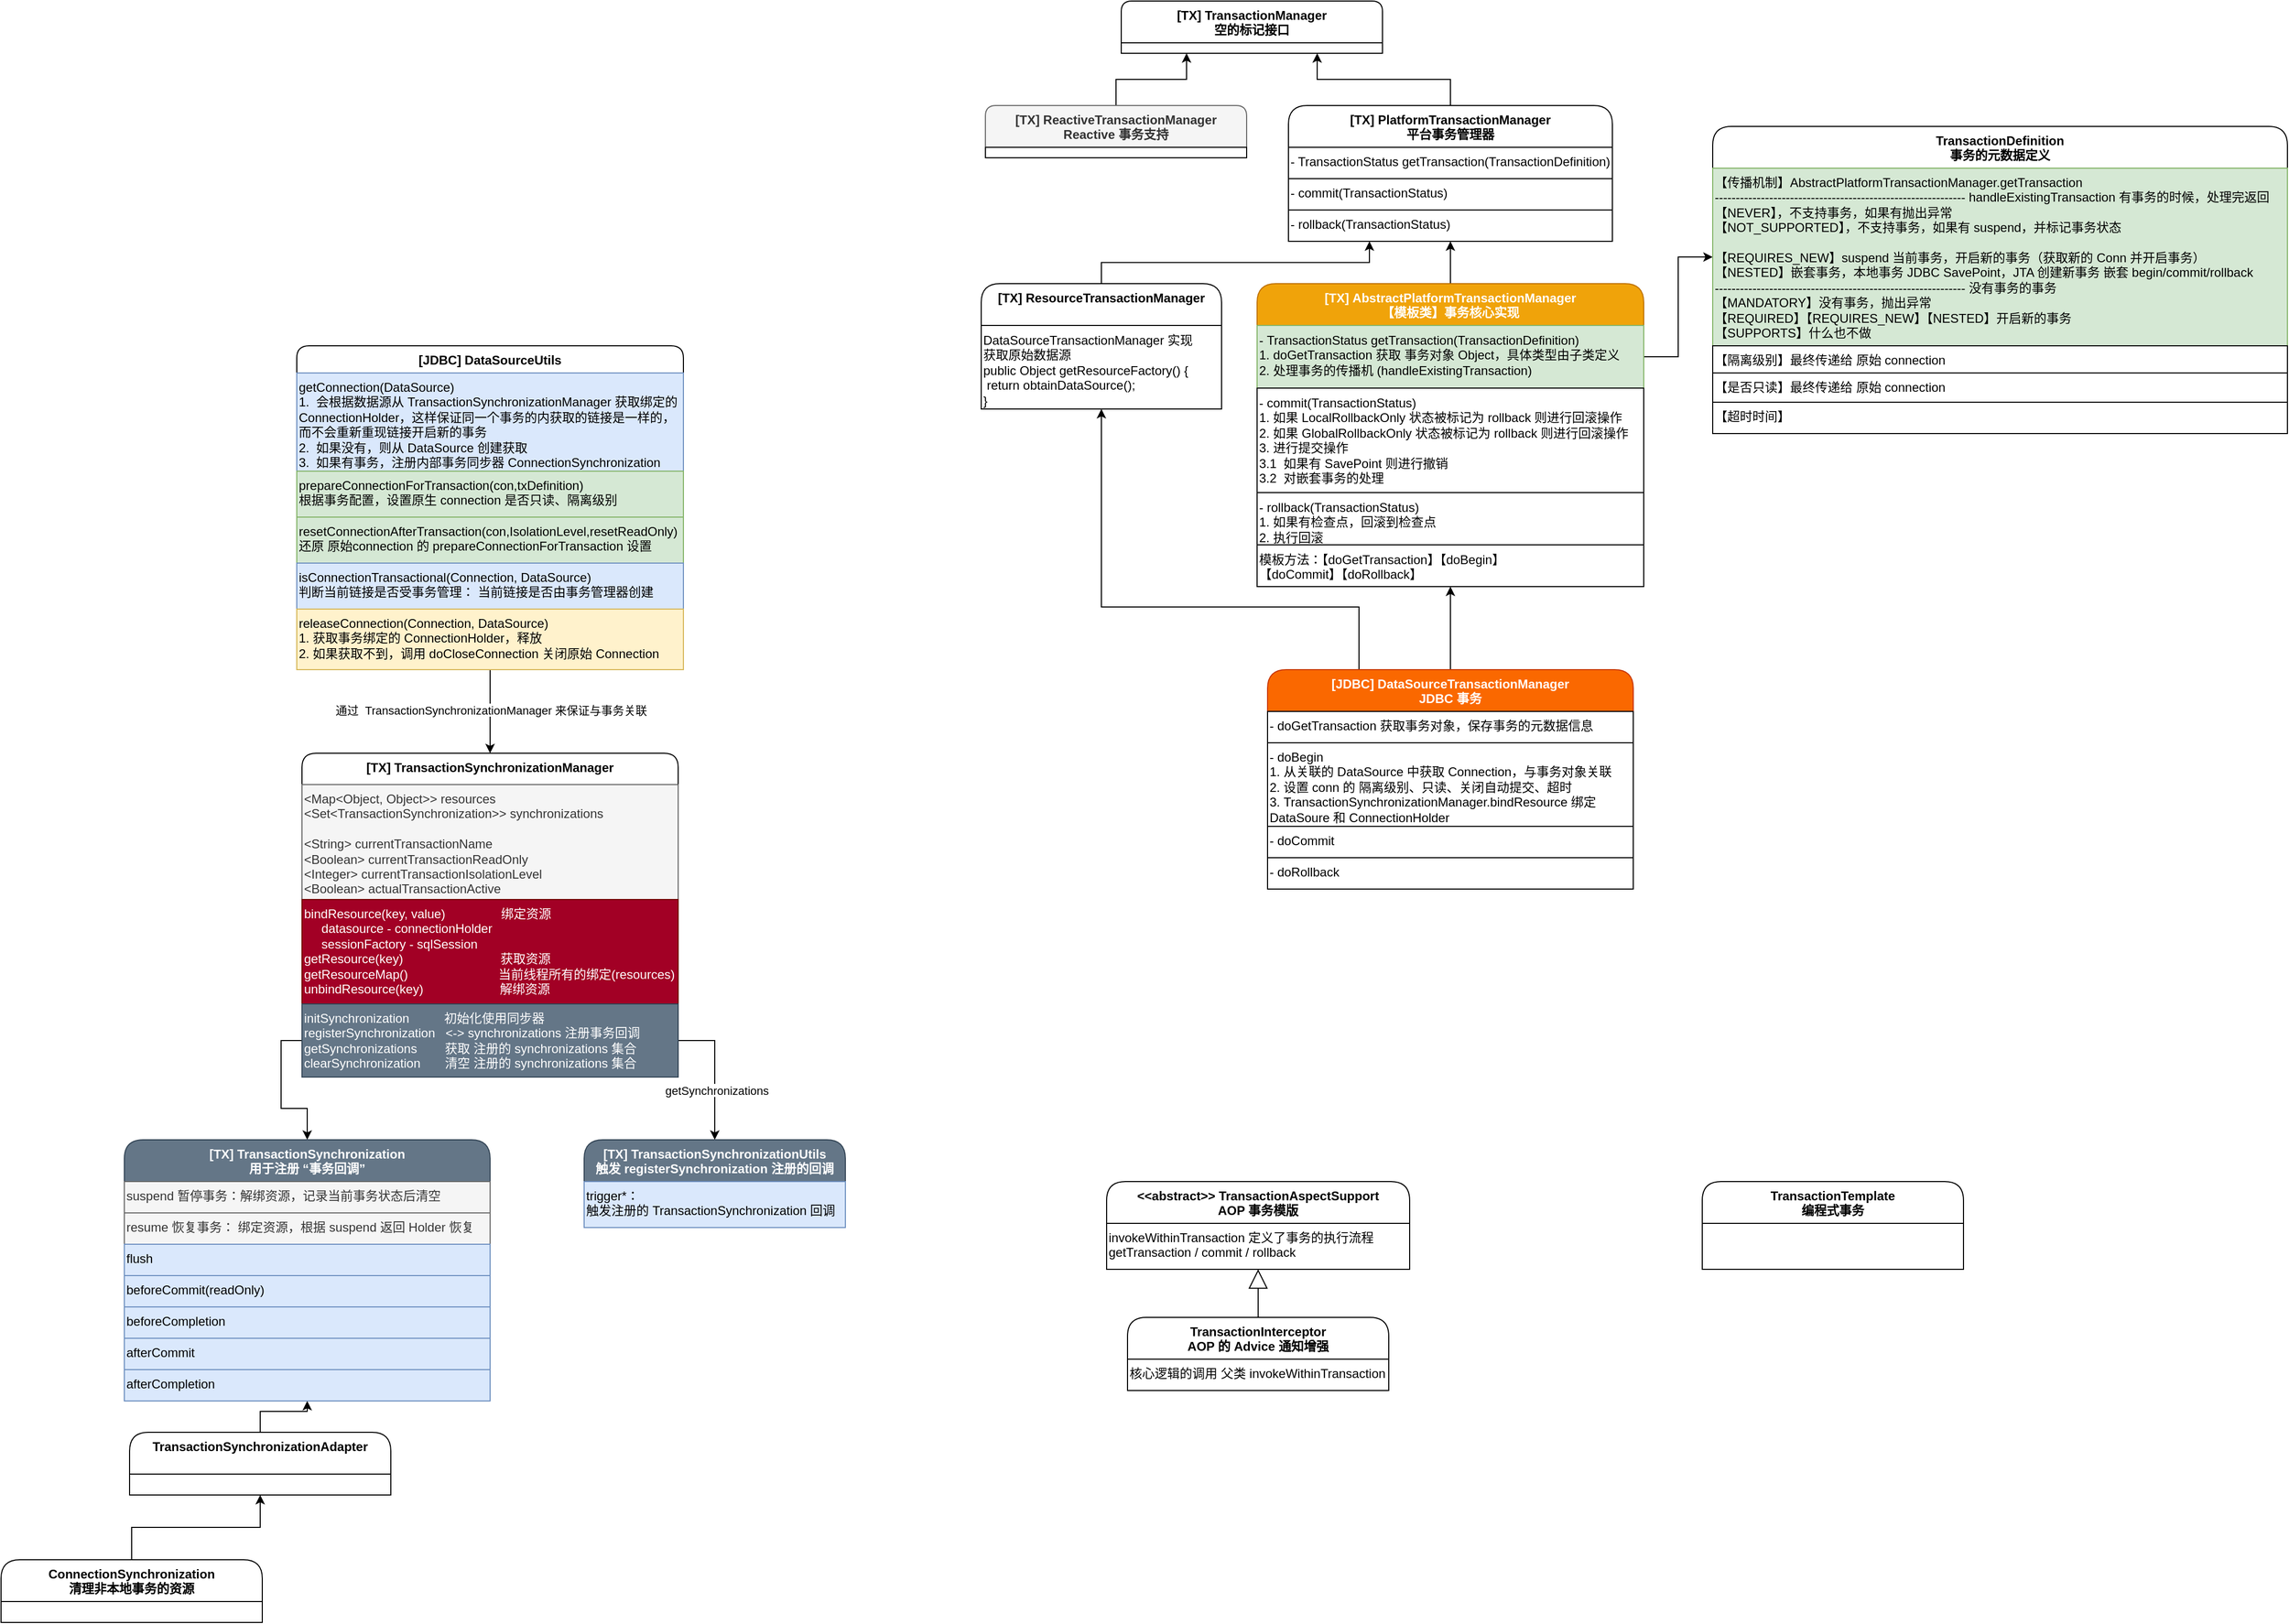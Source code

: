 <mxfile version="13.7.9" type="embed"><diagram id="YXvyjFkgTotu7tPlVu3F" name="TX"><mxGraphModel dx="1774" dy="1888" grid="1" gridSize="10" guides="1" tooltips="1" connect="1" arrows="1" fold="1" page="1" pageScale="1" pageWidth="827" pageHeight="1169" math="0" shadow="0"><root><mxCell id="vNIrbcdj6Tb2kEkjcBfy-0"/><mxCell id="vNIrbcdj6Tb2kEkjcBfy-1" parent="vNIrbcdj6Tb2kEkjcBfy-0"/><mxCell id="pYf-0QWCblDYZuOl6HBY-67" style="edgeStyle=orthogonalEdgeStyle;rounded=0;orthogonalLoop=1;jettySize=auto;html=1;exitX=0;exitY=0.5;exitDx=0;exitDy=0;entryX=0.5;entryY=0;entryDx=0;entryDy=0;" parent="vNIrbcdj6Tb2kEkjcBfy-1" source="pYf-0QWCblDYZuOl6HBY-62" target="pYf-0QWCblDYZuOl6HBY-11" edge="1"><mxGeometry relative="1" as="geometry"/></mxCell><mxCell id="pYf-0QWCblDYZuOl6HBY-69" style="edgeStyle=orthogonalEdgeStyle;rounded=0;orthogonalLoop=1;jettySize=auto;html=1;exitX=1;exitY=0.5;exitDx=0;exitDy=0;entryX=0.5;entryY=0;entryDx=0;entryDy=0;" parent="vNIrbcdj6Tb2kEkjcBfy-1" source="pYf-0QWCblDYZuOl6HBY-62" target="pYf-0QWCblDYZuOl6HBY-9" edge="1"><mxGeometry relative="1" as="geometry"/></mxCell><mxCell id="pYf-0QWCblDYZuOl6HBY-88" value="getSynchronizations" style="edgeLabel;align=center;verticalAlign=middle;resizable=0;points=[];" parent="pYf-0QWCblDYZuOl6HBY-69" vertex="1" connectable="0"><mxGeometry x="0.26" y="2" relative="1" as="geometry"><mxPoint as="offset"/></mxGeometry></mxCell><mxCell id="pYf-0QWCblDYZuOl6HBY-74" style="edgeStyle=orthogonalEdgeStyle;rounded=0;orthogonalLoop=1;jettySize=auto;html=1;exitX=0.5;exitY=0;exitDx=0;exitDy=0;entryX=0.5;entryY=1;entryDx=0;entryDy=0;" parent="vNIrbcdj6Tb2kEkjcBfy-1" source="pYf-0QWCblDYZuOl6HBY-71" target="pYf-0QWCblDYZuOl6HBY-11" edge="1"><mxGeometry relative="1" as="geometry"/></mxCell><mxCell id="pYf-0QWCblDYZuOl6HBY-77" style="edgeStyle=orthogonalEdgeStyle;rounded=0;orthogonalLoop=1;jettySize=auto;html=1;exitX=0.5;exitY=0;exitDx=0;exitDy=0;entryX=0.5;entryY=1;entryDx=0;entryDy=0;" parent="vNIrbcdj6Tb2kEkjcBfy-1" source="pYf-0QWCblDYZuOl6HBY-75" target="pYf-0QWCblDYZuOl6HBY-71" edge="1"><mxGeometry relative="1" as="geometry"/></mxCell><mxCell id="pYf-0QWCblDYZuOl6HBY-85" style="edgeStyle=orthogonalEdgeStyle;rounded=0;orthogonalLoop=1;jettySize=auto;html=1;exitX=0.5;exitY=1;exitDx=0;exitDy=0;" parent="vNIrbcdj6Tb2kEkjcBfy-1" source="pYf-0QWCblDYZuOl6HBY-84" target="pYf-0QWCblDYZuOl6HBY-7" edge="1"><mxGeometry relative="1" as="geometry"/></mxCell><mxCell id="pYf-0QWCblDYZuOl6HBY-86" value="通过  TransactionSynchronizationManager 来保证与事务关联" style="edgeLabel;align=center;verticalAlign=middle;resizable=0;points=[];" parent="pYf-0QWCblDYZuOl6HBY-85" vertex="1" connectable="0"><mxGeometry x="-0.054" y="1" relative="1" as="geometry"><mxPoint as="offset"/></mxGeometry></mxCell><mxCell id="pYf-0QWCblDYZuOl6HBY-5" value="[JDBC] DataSourceUtils" style="swimlane;fontStyle=1;align=center;verticalAlign=top;childLayout=stackLayout;horizontal=1;startSize=26;horizontalStack=0;resizeParent=1;resizeParentMax=0;resizeLast=0;collapsible=1;marginBottom=0;rounded=1;shadow=0;glass=0;sketch=0;html=0;" parent="vNIrbcdj6Tb2kEkjcBfy-1" vertex="1"><mxGeometry x="-125" y="-330" width="370" height="310" as="geometry"><mxRectangle x="-125" y="-330" width="260" height="26" as="alternateBounds"/></mxGeometry></mxCell><mxCell id="pYf-0QWCblDYZuOl6HBY-6" value="getConnection(DataSource)&#10;1.  会根据数据源从 TransactionSynchronizationManager 获取绑定的 ConnectionHolder，这样保证同一个事务的内获取的链接是一样的，而不会重新重现链接开启新的事务&#10;2.  如果没有，则从 DataSource 创建获取&#10;3.  如果有事务，注册内部事务同步器 ConnectionSynchronization" style="rounded=0;shadow=0;glass=0;sketch=0;align=left;verticalAlign=top;whiteSpace=wrap;fillColor=#dae8fc;strokeColor=#6c8ebf;" parent="pYf-0QWCblDYZuOl6HBY-5" vertex="1"><mxGeometry y="26" width="370" height="94" as="geometry"/></mxCell><mxCell id="pYf-0QWCblDYZuOl6HBY-70" value="prepareConnectionForTransaction(con,txDefinition)&#10;根据事务配置，设置原生 connection 是否只读、隔离级别 " style="rounded=0;shadow=0;glass=0;sketch=0;align=left;verticalAlign=top;whiteSpace=wrap;fillColor=#d5e8d4;strokeColor=#82b366;" parent="pYf-0QWCblDYZuOl6HBY-5" vertex="1"><mxGeometry y="120" width="370" height="44" as="geometry"/></mxCell><mxCell id="pYf-0QWCblDYZuOl6HBY-82" value="resetConnectionAfterTransaction(con,IsolationLevel,resetReadOnly)&#10;还原 原始connection 的 prepareConnectionForTransaction 设置" style="rounded=0;shadow=0;glass=0;sketch=0;align=left;verticalAlign=top;whiteSpace=wrap;fillColor=#d5e8d4;strokeColor=#82b366;" parent="pYf-0QWCblDYZuOl6HBY-5" vertex="1"><mxGeometry y="164" width="370" height="44" as="geometry"/></mxCell><mxCell id="pYf-0QWCblDYZuOl6HBY-83" value="isConnectionTransactional(Connection, DataSource)&#10;判断当前链接是否受事务管理： 当前链接是否由事务管理器创建" style="rounded=0;shadow=0;glass=0;sketch=0;align=left;verticalAlign=top;whiteSpace=wrap;fillColor=#dae8fc;strokeColor=#6c8ebf;" parent="pYf-0QWCblDYZuOl6HBY-5" vertex="1"><mxGeometry y="208" width="370" height="44" as="geometry"/></mxCell><mxCell id="pYf-0QWCblDYZuOl6HBY-84" value="releaseConnection(Connection, DataSource)&#10;1. 获取事务绑定的 ConnectionHolder，释放&#10;2. 如果获取不到，调用 doCloseConnection 关闭原始 Connection" style="rounded=0;shadow=0;glass=0;sketch=0;align=left;verticalAlign=top;whiteSpace=wrap;fillColor=#fff2cc;strokeColor=#d6b656;" parent="pYf-0QWCblDYZuOl6HBY-5" vertex="1"><mxGeometry y="252" width="370" height="58" as="geometry"/></mxCell><mxCell id="pYf-0QWCblDYZuOl6HBY-7" value="[TX] TransactionSynchronizationManager" style="swimlane;fontStyle=1;align=center;verticalAlign=top;childLayout=stackLayout;horizontal=1;startSize=30;horizontalStack=0;resizeParent=1;resizeParentMax=0;resizeLast=0;collapsible=1;marginBottom=0;rounded=1;shadow=0;glass=0;sketch=0;html=0;" parent="vNIrbcdj6Tb2kEkjcBfy-1" vertex="1"><mxGeometry x="-120" y="60" width="360" height="310" as="geometry"><mxRectangle x="200" y="1001" width="260" height="26" as="alternateBounds"/></mxGeometry></mxCell><mxCell id="pYf-0QWCblDYZuOl6HBY-8" value="&lt;Map&lt;Object, Object&gt;&gt; resources&#10;&lt;Set&lt;TransactionSynchronization&gt;&gt; synchronizations&#10;&#10;&lt;String&gt; currentTransactionName&#10;&lt;Boolean&gt; currentTransactionReadOnly&#10;&lt;Integer&gt; currentTransactionIsolationLevel&#10;&lt;Boolean&gt; actualTransactionActive" style="rounded=0;whiteSpace=wrap;shadow=0;glass=0;sketch=0;align=left;verticalAlign=top;fillColor=#f5f5f5;strokeColor=#666666;fontColor=#333333;" parent="pYf-0QWCblDYZuOl6HBY-7" vertex="1"><mxGeometry y="30" width="360" height="110" as="geometry"/></mxCell><mxCell id="pYf-0QWCblDYZuOl6HBY-63" value="bindResource(key, value)                绑定资源&#10;     datasource - connectionHolder&#10;     sessionFactory - sqlSession&#10;getResource(key)                            获取资源&#10;getResourceMap()                          当前线程所有的绑定(resources)&#10;unbindResource(key)                      解绑资源" style="rounded=0;whiteSpace=wrap;shadow=0;glass=0;sketch=0;align=left;verticalAlign=top;fillColor=#a20025;strokeColor=#6F0000;fontColor=#ffffff;" parent="pYf-0QWCblDYZuOl6HBY-7" vertex="1"><mxGeometry y="140" width="360" height="100" as="geometry"/></mxCell><mxCell id="pYf-0QWCblDYZuOl6HBY-62" value="initSynchronization          初始化使用同步器&#10;registerSynchronization   &lt;-&gt; synchronizations 注册事务回调&#10;getSynchronizations        获取 注册的 synchronizations 集合&#10;clearSynchronization       清空 注册的 synchronizations 集合" style="rounded=0;whiteSpace=wrap;shadow=0;glass=0;sketch=0;align=left;verticalAlign=top;fillColor=#647687;strokeColor=#314354;fontColor=#ffffff;" parent="pYf-0QWCblDYZuOl6HBY-7" vertex="1"><mxGeometry y="240" width="360" height="70" as="geometry"/></mxCell><mxCell id="pYf-0QWCblDYZuOl6HBY-90" style="edgeStyle=orthogonalEdgeStyle;rounded=0;orthogonalLoop=1;jettySize=auto;html=1;exitX=0.5;exitY=0;exitDx=0;exitDy=0;entryX=0.25;entryY=1;entryDx=0;entryDy=0;" parent="vNIrbcdj6Tb2kEkjcBfy-1" source="pYf-0QWCblDYZuOl6HBY-15" target="pYf-0QWCblDYZuOl6HBY-13" edge="1"><mxGeometry relative="1" as="geometry"/></mxCell><mxCell id="pYf-0QWCblDYZuOl6HBY-91" style="edgeStyle=orthogonalEdgeStyle;rounded=0;orthogonalLoop=1;jettySize=auto;html=1;exitX=0.5;exitY=0;exitDx=0;exitDy=0;entryX=0.75;entryY=1;entryDx=0;entryDy=0;" parent="vNIrbcdj6Tb2kEkjcBfy-1" source="pYf-0QWCblDYZuOl6HBY-17" target="pYf-0QWCblDYZuOl6HBY-13" edge="1"><mxGeometry relative="1" as="geometry"/></mxCell><mxCell id="pYf-0QWCblDYZuOl6HBY-9" value="[TX] TransactionSynchronizationUtils&#10;触发 registerSynchronization 注册的回调" style="swimlane;fontStyle=1;align=center;verticalAlign=top;childLayout=stackLayout;horizontal=1;startSize=40;horizontalStack=0;resizeParent=1;resizeParentMax=0;resizeLast=0;collapsible=1;marginBottom=0;rounded=1;shadow=0;glass=0;sketch=0;html=0;fillColor=#647687;strokeColor=#314354;fontColor=#ffffff;" parent="vNIrbcdj6Tb2kEkjcBfy-1" vertex="1"><mxGeometry x="150" y="430" width="250" height="84" as="geometry"><mxRectangle x="200" y="1001" width="260" height="26" as="alternateBounds"/></mxGeometry></mxCell><mxCell id="pYf-0QWCblDYZuOl6HBY-10" value="trigger*： &#10;触发注册的 TransactionSynchronization 回调" style="rounded=0;whiteSpace=wrap;shadow=0;glass=0;sketch=0;align=left;verticalAlign=top;fillColor=#dae8fc;strokeColor=#6c8ebf;" parent="pYf-0QWCblDYZuOl6HBY-9" vertex="1"><mxGeometry y="40" width="250" height="44" as="geometry"/></mxCell><mxCell id="pYf-0QWCblDYZuOl6HBY-11" value="[TX] TransactionSynchronization&#10;用于注册 “事务回调”" style="swimlane;fontStyle=1;align=center;verticalAlign=top;childLayout=stackLayout;horizontal=1;startSize=40;horizontalStack=0;resizeParent=1;resizeParentMax=0;resizeLast=0;collapsible=1;marginBottom=0;rounded=1;shadow=0;glass=0;sketch=0;html=0;fillColor=#647687;strokeColor=#314354;fontColor=#ffffff;" parent="vNIrbcdj6Tb2kEkjcBfy-1" vertex="1"><mxGeometry x="-290" y="430" width="350" height="250" as="geometry"><mxRectangle x="200" y="1001" width="260" height="26" as="alternateBounds"/></mxGeometry></mxCell><mxCell id="pYf-0QWCblDYZuOl6HBY-12" value="suspend 暂停事务：解绑资源，记录当前事务状态后清空" style="rounded=0;shadow=0;glass=0;sketch=0;align=left;verticalAlign=top;whiteSpace=wrap;fillColor=#f5f5f5;strokeColor=#666666;fontColor=#333333;" parent="pYf-0QWCblDYZuOl6HBY-11" vertex="1"><mxGeometry y="40" width="350" height="30" as="geometry"/></mxCell><mxCell id="pYf-0QWCblDYZuOl6HBY-56" value="resume 恢复事务： 绑定资源，根据 suspend 返回 Holder 恢复" style="rounded=0;shadow=0;glass=0;sketch=0;align=left;verticalAlign=top;whiteSpace=wrap;fillColor=#f5f5f5;strokeColor=#666666;fontColor=#333333;" parent="pYf-0QWCblDYZuOl6HBY-11" vertex="1"><mxGeometry y="70" width="350" height="30" as="geometry"/></mxCell><mxCell id="pYf-0QWCblDYZuOl6HBY-57" value="flush" style="rounded=0;shadow=0;glass=0;sketch=0;align=left;verticalAlign=top;whiteSpace=wrap;fillColor=#dae8fc;strokeColor=#6c8ebf;" parent="pYf-0QWCblDYZuOl6HBY-11" vertex="1"><mxGeometry y="100" width="350" height="30" as="geometry"/></mxCell><mxCell id="pYf-0QWCblDYZuOl6HBY-58" value="beforeCommit(readOnly)" style="rounded=0;shadow=0;glass=0;sketch=0;align=left;verticalAlign=top;whiteSpace=wrap;fillColor=#dae8fc;strokeColor=#6c8ebf;" parent="pYf-0QWCblDYZuOl6HBY-11" vertex="1"><mxGeometry y="130" width="350" height="30" as="geometry"/></mxCell><mxCell id="pYf-0QWCblDYZuOl6HBY-59" value="beforeCompletion" style="rounded=0;shadow=0;glass=0;sketch=0;align=left;verticalAlign=top;whiteSpace=wrap;fillColor=#dae8fc;strokeColor=#6c8ebf;" parent="pYf-0QWCblDYZuOl6HBY-11" vertex="1"><mxGeometry y="160" width="350" height="30" as="geometry"/></mxCell><mxCell id="pYf-0QWCblDYZuOl6HBY-60" value="afterCommit" style="rounded=0;shadow=0;glass=0;sketch=0;align=left;verticalAlign=top;whiteSpace=wrap;fillColor=#dae8fc;strokeColor=#6c8ebf;" parent="pYf-0QWCblDYZuOl6HBY-11" vertex="1"><mxGeometry y="190" width="350" height="30" as="geometry"/></mxCell><mxCell id="pYf-0QWCblDYZuOl6HBY-61" value="afterCompletion" style="rounded=0;shadow=0;glass=0;sketch=0;align=left;verticalAlign=top;whiteSpace=wrap;fillColor=#dae8fc;strokeColor=#6c8ebf;" parent="pYf-0QWCblDYZuOl6HBY-11" vertex="1"><mxGeometry y="220" width="350" height="30" as="geometry"/></mxCell><mxCell id="pYf-0QWCblDYZuOl6HBY-75" value="ConnectionSynchronization&#10;清理非本地事务的资源" style="swimlane;fontStyle=1;align=center;verticalAlign=top;childLayout=stackLayout;horizontal=1;startSize=40;horizontalStack=0;resizeParent=1;resizeParentMax=0;resizeLast=0;collapsible=1;marginBottom=0;rounded=1;shadow=0;glass=0;sketch=0;html=0;" parent="vNIrbcdj6Tb2kEkjcBfy-1" vertex="1"><mxGeometry x="-408" y="832" width="250" height="60" as="geometry"><mxRectangle x="200" y="1001" width="260" height="26" as="alternateBounds"/></mxGeometry></mxCell><mxCell id="pYf-0QWCblDYZuOl6HBY-78" value="" style="rounded=0;whiteSpace=wrap;html=1;shadow=0;glass=0;sketch=0;align=left;verticalAlign=top;" parent="pYf-0QWCblDYZuOl6HBY-75" vertex="1"><mxGeometry y="40" width="250" height="20" as="geometry"/></mxCell><mxCell id="pYf-0QWCblDYZuOl6HBY-71" value="TransactionSynchronizationAdapter" style="swimlane;fontStyle=1;align=center;verticalAlign=top;childLayout=stackLayout;horizontal=1;startSize=40;horizontalStack=0;resizeParent=1;resizeParentMax=0;resizeLast=0;collapsible=1;marginBottom=0;rounded=1;shadow=0;glass=0;sketch=0;html=0;" parent="vNIrbcdj6Tb2kEkjcBfy-1" vertex="1"><mxGeometry x="-285" y="710" width="250" height="60" as="geometry"><mxRectangle x="200" y="1001" width="260" height="26" as="alternateBounds"/></mxGeometry></mxCell><mxCell id="pYf-0QWCblDYZuOl6HBY-72" value="" style="rounded=0;whiteSpace=wrap;html=1;shadow=0;glass=0;sketch=0;align=left;verticalAlign=top;" parent="pYf-0QWCblDYZuOl6HBY-71" vertex="1"><mxGeometry y="40" width="250" height="20" as="geometry"/></mxCell><mxCell id="pYf-0QWCblDYZuOl6HBY-92" style="edgeStyle=orthogonalEdgeStyle;rounded=0;orthogonalLoop=1;jettySize=auto;html=1;exitX=0.5;exitY=0;exitDx=0;exitDy=0;entryX=0.5;entryY=1;entryDx=0;entryDy=0;" parent="vNIrbcdj6Tb2kEkjcBfy-1" source="pYf-0QWCblDYZuOl6HBY-24" target="pYf-0QWCblDYZuOl6HBY-17" edge="1"><mxGeometry relative="1" as="geometry"/></mxCell><mxCell id="pYf-0QWCblDYZuOl6HBY-93" style="edgeStyle=orthogonalEdgeStyle;rounded=0;orthogonalLoop=1;jettySize=auto;html=1;exitX=0.5;exitY=0;exitDx=0;exitDy=0;entryX=0.5;entryY=1;entryDx=0;entryDy=0;" parent="vNIrbcdj6Tb2kEkjcBfy-1" source="pYf-0QWCblDYZuOl6HBY-31" target="pYf-0QWCblDYZuOl6HBY-24" edge="1"><mxGeometry relative="1" as="geometry"/></mxCell><mxCell id="pYf-0QWCblDYZuOl6HBY-97" style="edgeStyle=orthogonalEdgeStyle;rounded=0;orthogonalLoop=1;jettySize=auto;html=1;exitX=0.25;exitY=0;exitDx=0;exitDy=0;entryX=0.5;entryY=1;entryDx=0;entryDy=0;" parent="vNIrbcdj6Tb2kEkjcBfy-1" source="pYf-0QWCblDYZuOl6HBY-31" target="pYf-0QWCblDYZuOl6HBY-94" edge="1"><mxGeometry relative="1" as="geometry"><Array as="points"><mxPoint x="892" y="-80"/><mxPoint x="645" y="-80"/></Array></mxGeometry></mxCell><mxCell id="pYf-0QWCblDYZuOl6HBY-98" style="edgeStyle=orthogonalEdgeStyle;rounded=0;orthogonalLoop=1;jettySize=auto;html=1;exitX=0.5;exitY=0;exitDx=0;exitDy=0;entryX=0.25;entryY=1;entryDx=0;entryDy=0;" parent="vNIrbcdj6Tb2kEkjcBfy-1" source="pYf-0QWCblDYZuOl6HBY-94" target="pYf-0QWCblDYZuOl6HBY-17" edge="1"><mxGeometry relative="1" as="geometry"/></mxCell><mxCell id="pYf-0QWCblDYZuOl6HBY-13" value="[TX] TransactionManager&#10;空的标记接口" style="swimlane;fontStyle=1;align=center;verticalAlign=top;childLayout=stackLayout;horizontal=1;startSize=40;horizontalStack=0;resizeParent=1;resizeParentMax=0;resizeLast=0;collapsible=1;marginBottom=0;rounded=1;shadow=0;glass=0;sketch=0;html=0;" parent="vNIrbcdj6Tb2kEkjcBfy-1" vertex="1"><mxGeometry x="664" y="-660" width="250" height="50" as="geometry"><mxRectangle x="200" y="1001" width="260" height="26" as="alternateBounds"/></mxGeometry></mxCell><mxCell id="pYf-0QWCblDYZuOl6HBY-14" value="" style="rounded=0;whiteSpace=wrap;html=1;shadow=0;glass=0;sketch=0;align=left;verticalAlign=top;" parent="pYf-0QWCblDYZuOl6HBY-13" vertex="1"><mxGeometry y="40" width="250" height="10" as="geometry"/></mxCell><mxCell id="pYf-0QWCblDYZuOl6HBY-15" value="[TX] ReactiveTransactionManager&#10;Reactive 事务支持" style="swimlane;fontStyle=1;align=center;verticalAlign=top;childLayout=stackLayout;horizontal=1;startSize=40;horizontalStack=0;resizeParent=1;resizeParentMax=0;resizeLast=0;collapsible=1;marginBottom=0;rounded=1;shadow=0;glass=0;sketch=0;html=0;fillColor=#f5f5f5;strokeColor=#666666;fontColor=#333333;" parent="vNIrbcdj6Tb2kEkjcBfy-1" vertex="1"><mxGeometry x="534" y="-560" width="250" height="50" as="geometry"><mxRectangle x="200" y="1001" width="260" height="26" as="alternateBounds"/></mxGeometry></mxCell><mxCell id="pYf-0QWCblDYZuOl6HBY-89" value="" style="rounded=0;whiteSpace=wrap;html=1;shadow=0;glass=0;sketch=0;align=left;verticalAlign=top;" parent="pYf-0QWCblDYZuOl6HBY-15" vertex="1"><mxGeometry y="40" width="250" height="10" as="geometry"/></mxCell><mxCell id="pYf-0QWCblDYZuOl6HBY-17" value="[TX] PlatformTransactionManager&#10;平台事务管理器" style="swimlane;fontStyle=1;align=center;verticalAlign=top;childLayout=stackLayout;horizontal=1;startSize=40;horizontalStack=0;resizeParent=1;resizeParentMax=0;resizeLast=0;collapsible=1;marginBottom=0;rounded=1;shadow=0;glass=0;sketch=0;html=0;" parent="vNIrbcdj6Tb2kEkjcBfy-1" vertex="1"><mxGeometry x="824" y="-560" width="310" height="130" as="geometry"><mxRectangle x="200" y="1001" width="260" height="26" as="alternateBounds"/></mxGeometry></mxCell><mxCell id="pYf-0QWCblDYZuOl6HBY-18" value="- TransactionStatus getTransaction(TransactionDefinition)" style="rounded=0;whiteSpace=wrap;shadow=0;glass=0;sketch=0;align=left;verticalAlign=top;" parent="pYf-0QWCblDYZuOl6HBY-17" vertex="1"><mxGeometry y="40" width="310" height="30" as="geometry"/></mxCell><mxCell id="pYf-0QWCblDYZuOl6HBY-22" value="- commit(TransactionStatus)" style="rounded=0;whiteSpace=wrap;shadow=0;glass=0;sketch=0;align=left;verticalAlign=top;" parent="pYf-0QWCblDYZuOl6HBY-17" vertex="1"><mxGeometry y="70" width="310" height="30" as="geometry"/></mxCell><mxCell id="pYf-0QWCblDYZuOl6HBY-23" value="- rollback(TransactionStatus)" style="rounded=0;whiteSpace=wrap;shadow=0;glass=0;sketch=0;align=left;verticalAlign=top;" parent="pYf-0QWCblDYZuOl6HBY-17" vertex="1"><mxGeometry y="100" width="310" height="30" as="geometry"/></mxCell><mxCell id="pYf-0QWCblDYZuOl6HBY-106" style="edgeStyle=orthogonalEdgeStyle;rounded=0;orthogonalLoop=1;jettySize=auto;html=1;exitX=1;exitY=0.5;exitDx=0;exitDy=0;entryX=0;entryY=0.5;entryDx=0;entryDy=0;" parent="vNIrbcdj6Tb2kEkjcBfy-1" source="pYf-0QWCblDYZuOl6HBY-100" target="pYf-0QWCblDYZuOl6HBY-102" edge="1"><mxGeometry relative="1" as="geometry"/></mxCell><mxCell id="pYf-0QWCblDYZuOl6HBY-24" value="[TX] AbstractPlatformTransactionManager&#10;【模板类】事务核心实现" style="swimlane;fontStyle=1;align=center;verticalAlign=top;childLayout=stackLayout;horizontal=1;startSize=40;horizontalStack=0;resizeParent=1;resizeParentMax=0;resizeLast=0;collapsible=1;marginBottom=0;rounded=1;shadow=0;glass=0;sketch=0;html=0;fillColor=#f0a30a;strokeColor=#BD7000;fontColor=#ffffff;" parent="vNIrbcdj6Tb2kEkjcBfy-1" vertex="1"><mxGeometry x="794" y="-389.5" width="370" height="290" as="geometry"><mxRectangle x="200" y="1001" width="260" height="26" as="alternateBounds"/></mxGeometry></mxCell><mxCell id="pYf-0QWCblDYZuOl6HBY-100" value="- TransactionStatus getTransaction(TransactionDefinition)&#10;1. doGetTransaction 获取 事务对象 Object，具体类型由子类定义&#10;2. 处理事务的传播机 (handleExistingTransaction)" style="rounded=0;whiteSpace=wrap;shadow=0;glass=0;sketch=0;align=left;verticalAlign=top;fillColor=#d5e8d4;strokeColor=#82b366;" parent="pYf-0QWCblDYZuOl6HBY-24" vertex="1"><mxGeometry y="40" width="370" height="60" as="geometry"/></mxCell><mxCell id="pYf-0QWCblDYZuOl6HBY-107" value="- commit(TransactionStatus)&#10;1. 如果 LocalRollbackOnly 状态被标记为 rollback 则进行回滚操作&#10;2. 如果 GlobalRollbackOnly 状态被标记为 rollback 则进行回滚操作&#10;3. 进行提交操作&#10;3.1  如果有 SavePoint 则进行撤销&#10;3.2  对嵌套事务的处理" style="rounded=0;whiteSpace=wrap;shadow=0;glass=0;sketch=0;align=left;verticalAlign=top;" parent="pYf-0QWCblDYZuOl6HBY-24" vertex="1"><mxGeometry y="100" width="370" height="100" as="geometry"/></mxCell><mxCell id="pYf-0QWCblDYZuOl6HBY-114" value="- rollback(TransactionStatus)&#10;1. 如果有检查点，回滚到检查点&#10;2. 执行回滚" style="rounded=0;whiteSpace=wrap;shadow=0;glass=0;sketch=0;align=left;verticalAlign=top;" parent="pYf-0QWCblDYZuOl6HBY-24" vertex="1"><mxGeometry y="200" width="370" height="50" as="geometry"/></mxCell><mxCell id="pYf-0QWCblDYZuOl6HBY-25" value="模板方法：【doGetTransaction】【doBegin】&#10;【doCommit】【doRollback】" style="rounded=0;whiteSpace=wrap;shadow=0;glass=0;sketch=0;align=left;verticalAlign=top;" parent="pYf-0QWCblDYZuOl6HBY-24" vertex="1"><mxGeometry y="250" width="370" height="40" as="geometry"/></mxCell><mxCell id="pYf-0QWCblDYZuOl6HBY-99" style="edgeStyle=orthogonalEdgeStyle;rounded=0;orthogonalLoop=1;jettySize=auto;html=1;exitX=0.5;exitY=1;exitDx=0;exitDy=0;" parent="pYf-0QWCblDYZuOl6HBY-24" source="pYf-0QWCblDYZuOl6HBY-25" target="pYf-0QWCblDYZuOl6HBY-25" edge="1"><mxGeometry relative="1" as="geometry"/></mxCell><mxCell id="pYf-0QWCblDYZuOl6HBY-31" value="[JDBC] DataSourceTransactionManager&#10;JDBC 事务" style="swimlane;fontStyle=1;align=center;verticalAlign=top;childLayout=stackLayout;horizontal=1;startSize=40;horizontalStack=0;resizeParent=1;resizeParentMax=0;resizeLast=0;collapsible=1;marginBottom=0;rounded=1;shadow=0;glass=0;sketch=0;html=0;fillColor=#fa6800;strokeColor=#C73500;fontColor=#ffffff;" parent="vNIrbcdj6Tb2kEkjcBfy-1" vertex="1"><mxGeometry x="804" y="-20" width="350" height="210" as="geometry"><mxRectangle x="200" y="1001" width="260" height="26" as="alternateBounds"/></mxGeometry></mxCell><mxCell id="pYf-0QWCblDYZuOl6HBY-32" value="- doGetTransaction 获取事务对象，保存事务的元数据信息" style="rounded=0;whiteSpace=wrap;shadow=0;glass=0;sketch=0;align=left;verticalAlign=top;" parent="pYf-0QWCblDYZuOl6HBY-31" vertex="1"><mxGeometry y="40" width="350" height="30" as="geometry"/></mxCell><mxCell id="pYf-0QWCblDYZuOl6HBY-33" value="- doBegin  &#10;1. 从关联的 DataSource 中获取 Connection，与事务对象关联&#10;2. 设置 conn 的 隔离级别、只读、关闭自动提交、超时&#10;3. TransactionSynchronizationManager.bindResource 绑定 DataSoure 和 ConnectionHolder" style="rounded=0;whiteSpace=wrap;shadow=0;glass=0;sketch=0;align=left;verticalAlign=top;" parent="pYf-0QWCblDYZuOl6HBY-31" vertex="1"><mxGeometry y="70" width="350" height="80" as="geometry"/></mxCell><mxCell id="pYf-0QWCblDYZuOl6HBY-47" value="- doCommit" style="rounded=0;whiteSpace=wrap;shadow=0;glass=0;sketch=0;align=left;verticalAlign=top;" parent="pYf-0QWCblDYZuOl6HBY-31" vertex="1"><mxGeometry y="150" width="350" height="30" as="geometry"/></mxCell><mxCell id="pYf-0QWCblDYZuOl6HBY-48" value="- doRollback" style="rounded=0;whiteSpace=wrap;shadow=0;glass=0;sketch=0;align=left;verticalAlign=top;" parent="pYf-0QWCblDYZuOl6HBY-31" vertex="1"><mxGeometry y="180" width="350" height="30" as="geometry"/></mxCell><mxCell id="pYf-0QWCblDYZuOl6HBY-101" value="TransactionDefinition&#10;事务的元数据定义" style="swimlane;fontStyle=1;align=center;verticalAlign=top;childLayout=stackLayout;horizontal=1;startSize=40;horizontalStack=0;resizeParent=1;resizeParentMax=0;resizeLast=0;collapsible=1;marginBottom=0;rounded=1;shadow=0;glass=0;sketch=0;html=0;" parent="vNIrbcdj6Tb2kEkjcBfy-1" vertex="1"><mxGeometry x="1230" y="-540" width="550" height="294" as="geometry"><mxRectangle x="200" y="1001" width="260" height="26" as="alternateBounds"/></mxGeometry></mxCell><mxCell id="pYf-0QWCblDYZuOl6HBY-102" value="【传播机制】AbstractPlatformTransactionManager.getTransaction&#10;------------------------------------------------------------ handleExistingTransaction 有事务的时候，处理完返回&#10;【NEVER】，不支持事务，如果有抛出异常&#10;【NOT_SUPPORTED】，不支持事务，如果有 suspend，并标记事务状态&#10;&#10;【REQUIRES_NEW】suspend 当前事务，开启新的事务（获取新的 Conn 并开启事务）&#10;【NESTED】嵌套事务，本地事务 JDBC SavePoint，JTA 创建新事务 嵌套 begin/commit/rollback&#10;------------------------------------------------------------ 没有事务的事务&#10;【MANDATORY】没有事务，抛出异常&#10;【REQUIRED】【REQUIRES_NEW】【NESTED】开启新的事务&#10;【SUPPORTS】什么也不做" style="rounded=0;whiteSpace=wrap;shadow=0;glass=0;sketch=0;align=left;verticalAlign=top;fillColor=#d5e8d4;strokeColor=#82b366;" parent="pYf-0QWCblDYZuOl6HBY-101" vertex="1"><mxGeometry y="40" width="550" height="170" as="geometry"/></mxCell><mxCell id="pYf-0QWCblDYZuOl6HBY-103" value="【隔离级别】最终传递给 原始 connection" style="rounded=0;whiteSpace=wrap;html=1;shadow=0;glass=0;sketch=0;align=left;verticalAlign=top;" parent="pYf-0QWCblDYZuOl6HBY-101" vertex="1"><mxGeometry y="210" width="550" height="26" as="geometry"/></mxCell><mxCell id="pYf-0QWCblDYZuOl6HBY-105" value="【是否只读】最终传递给 原始 connection" style="rounded=0;whiteSpace=wrap;html=1;shadow=0;glass=0;sketch=0;align=left;verticalAlign=top;" parent="pYf-0QWCblDYZuOl6HBY-101" vertex="1"><mxGeometry y="236" width="550" height="28" as="geometry"/></mxCell><mxCell id="pYf-0QWCblDYZuOl6HBY-104" value="【超时时间】" style="rounded=0;whiteSpace=wrap;html=1;shadow=0;glass=0;sketch=0;align=left;verticalAlign=top;" parent="pYf-0QWCblDYZuOl6HBY-101" vertex="1"><mxGeometry y="264" width="550" height="30" as="geometry"/></mxCell><mxCell id="pYf-0QWCblDYZuOl6HBY-94" value="[TX] ResourceTransactionManager&#10;" style="swimlane;fontStyle=1;align=center;verticalAlign=top;childLayout=stackLayout;horizontal=1;startSize=40;horizontalStack=0;resizeParent=1;resizeParentMax=0;resizeLast=0;collapsible=1;marginBottom=0;rounded=1;shadow=0;glass=0;sketch=0;html=0;" parent="vNIrbcdj6Tb2kEkjcBfy-1" vertex="1"><mxGeometry x="530" y="-389.5" width="230" height="120" as="geometry"><mxRectangle x="200" y="1001" width="260" height="26" as="alternateBounds"/></mxGeometry></mxCell><mxCell id="pYf-0QWCblDYZuOl6HBY-95" value="DataSourceTransactionManager 实现&#10;获取原始数据源&#10;public Object getResourceFactory() {&#10; return obtainDataSource();&#10;}" style="rounded=0;whiteSpace=wrap;shadow=0;glass=0;sketch=0;align=left;verticalAlign=top;" parent="pYf-0QWCblDYZuOl6HBY-94" vertex="1"><mxGeometry y="40" width="230" height="80" as="geometry"/></mxCell><mxCell id="pYf-0QWCblDYZuOl6HBY-54" value="&lt;&lt;abstract&gt;&gt; TransactionAspectSupport&#10;AOP 事务模版" style="swimlane;fontStyle=1;align=center;verticalAlign=top;childLayout=stackLayout;horizontal=1;startSize=40;horizontalStack=0;resizeParent=1;resizeParentMax=0;resizeLast=0;collapsible=1;marginBottom=0;rounded=1;shadow=0;glass=0;sketch=0;html=0;" parent="vNIrbcdj6Tb2kEkjcBfy-1" vertex="1"><mxGeometry x="650" y="470" width="290" height="84" as="geometry"><mxRectangle x="200" y="1001" width="260" height="26" as="alternateBounds"/></mxGeometry></mxCell><mxCell id="pYf-0QWCblDYZuOl6HBY-55" value="invokeWithinTransaction 定义了事务的执行流程&#10;getTransaction / commit / rollback" style="rounded=0;whiteSpace=wrap;shadow=0;glass=0;sketch=0;align=left;verticalAlign=top;" parent="pYf-0QWCblDYZuOl6HBY-54" vertex="1"><mxGeometry y="40" width="290" height="44" as="geometry"/></mxCell><mxCell id="pYf-0QWCblDYZuOl6HBY-117" value="" style="endArrow=block;endSize=16;endFill=0;html=1;edgeStyle=orthogonalEdgeStyle;exitX=0.5;exitY=0;exitDx=0;exitDy=0;entryX=0.5;entryY=1;entryDx=0;entryDy=0;" parent="vNIrbcdj6Tb2kEkjcBfy-1" source="pYf-0QWCblDYZuOl6HBY-115" target="pYf-0QWCblDYZuOl6HBY-55" edge="1"><mxGeometry x="585" y="260" width="160" as="geometry"><mxPoint x="890" y="550" as="sourcePoint"/><mxPoint x="1007.5" y="410" as="targetPoint"/></mxGeometry></mxCell><mxCell id="pYf-0QWCblDYZuOl6HBY-115" value="TransactionInterceptor&#10;AOP 的 Advice 通知增强" style="swimlane;fontStyle=1;align=center;verticalAlign=top;childLayout=stackLayout;horizontal=1;startSize=40;horizontalStack=0;resizeParent=1;resizeParentMax=0;resizeLast=0;collapsible=1;marginBottom=0;rounded=1;shadow=0;glass=0;sketch=0;" parent="vNIrbcdj6Tb2kEkjcBfy-1" vertex="1"><mxGeometry x="670" y="600" width="250" height="70" as="geometry"><mxRectangle x="200" y="1001" width="260" height="26" as="alternateBounds"/></mxGeometry></mxCell><mxCell id="pYf-0QWCblDYZuOl6HBY-116" value="核心逻辑的调用 父类 invokeWithinTransaction" style="rounded=0;whiteSpace=wrap;shadow=0;glass=0;sketch=0;align=left;verticalAlign=top;" parent="pYf-0QWCblDYZuOl6HBY-115" vertex="1"><mxGeometry y="40" width="250" height="30" as="geometry"/></mxCell><mxCell id="pYf-0QWCblDYZuOl6HBY-52" value="TransactionTemplate&#10;编程式事务" style="swimlane;fontStyle=1;align=center;verticalAlign=top;childLayout=stackLayout;horizontal=1;startSize=40;horizontalStack=0;resizeParent=1;resizeParentMax=0;resizeLast=0;collapsible=1;marginBottom=0;rounded=1;shadow=0;glass=0;sketch=0;html=0;" parent="vNIrbcdj6Tb2kEkjcBfy-1" vertex="1"><mxGeometry x="1220" y="470" width="250" height="84" as="geometry"><mxRectangle x="200" y="1001" width="260" height="26" as="alternateBounds"/></mxGeometry></mxCell><mxCell id="pYf-0QWCblDYZuOl6HBY-53" value="" style="rounded=0;whiteSpace=wrap;html=1;shadow=0;glass=0;sketch=0;align=left;verticalAlign=top;" parent="pYf-0QWCblDYZuOl6HBY-52" vertex="1"><mxGeometry y="40" width="250" height="44" as="geometry"/></mxCell></root></mxGraphModel></diagram></mxfile>